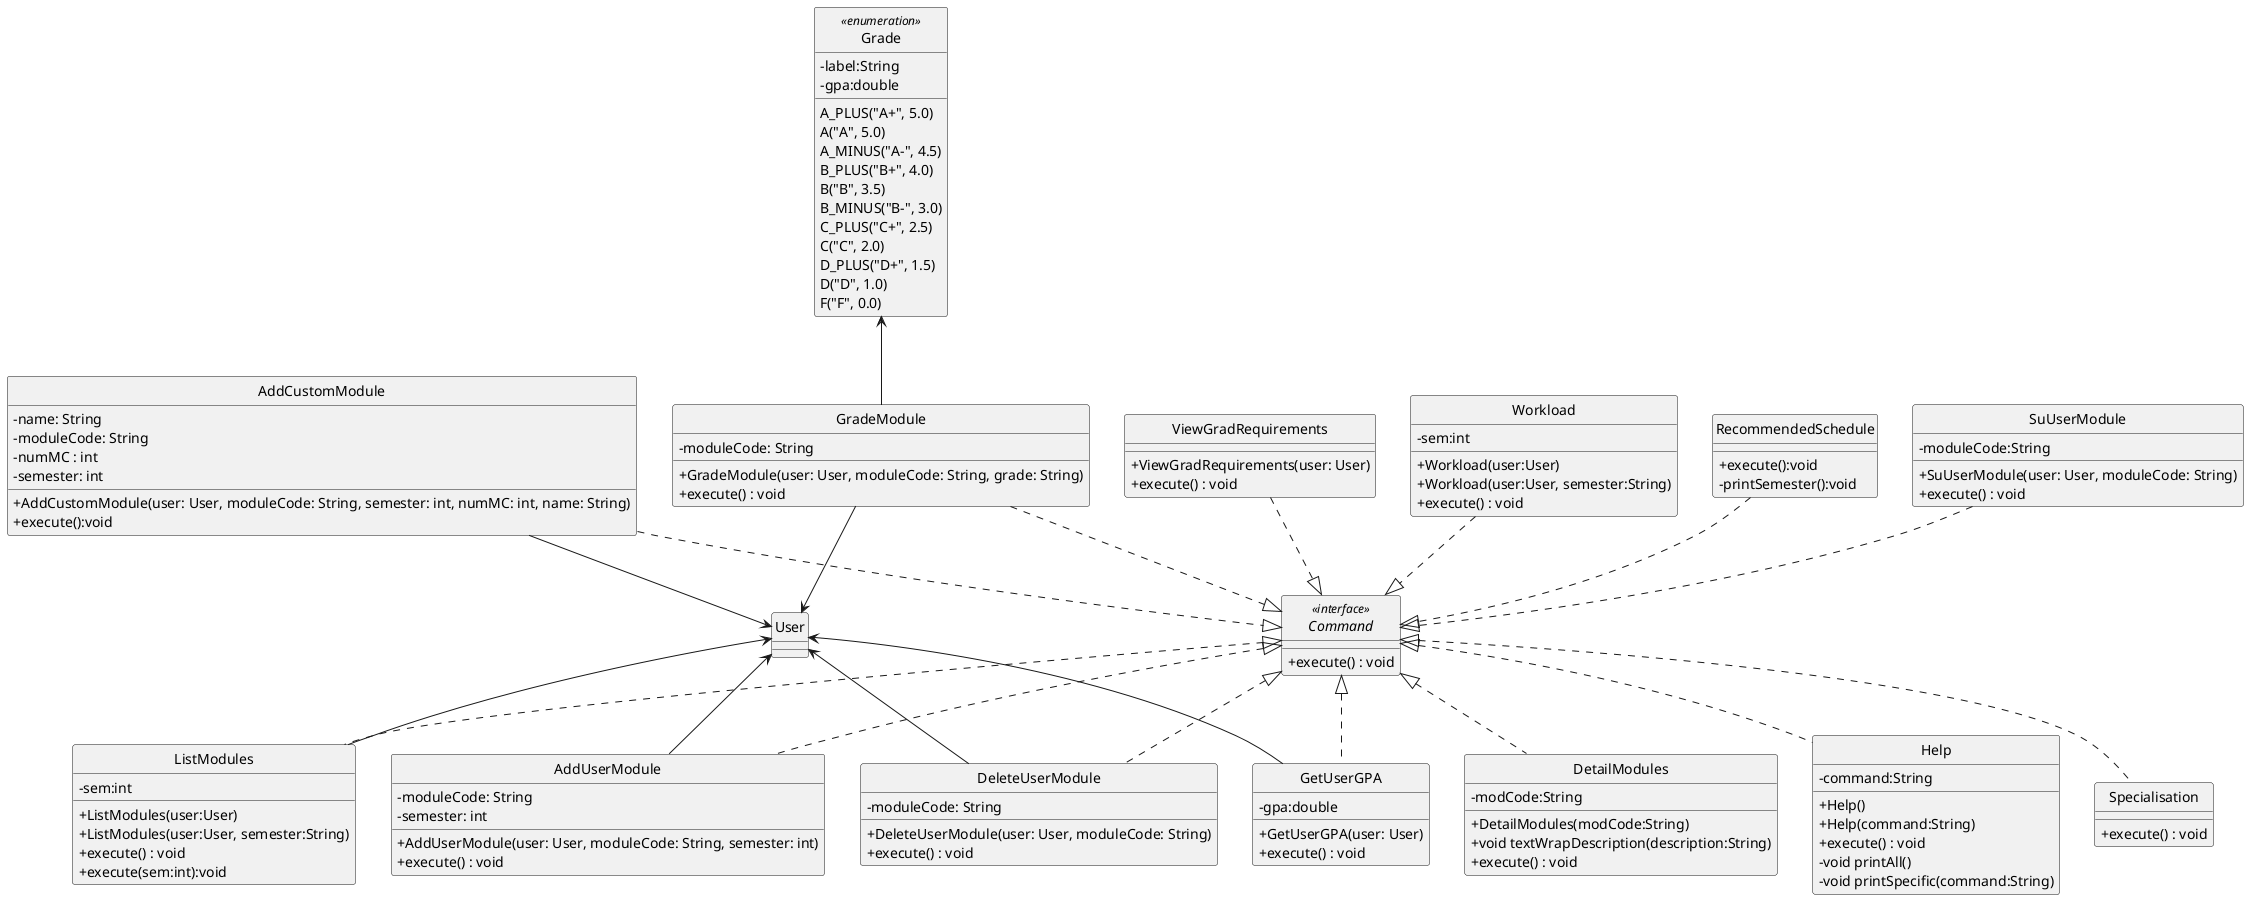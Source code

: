 @startuml
'https://plantuml.com/class-diagram
hide circle
skinparam classAttributeIconSize 0

interface Command <<interface>>{
    +  execute() : void
}
class AddUserModule {
    +AddUserModule(user: User, moduleCode: String, semester: int)
    - moduleCode: String
    - semester: int
    + execute() : void
}

class AddCustomModule {
    -name: String
    -moduleCode: String
    -numMC : int
    -semester: int
    + AddCustomModule(user: User, moduleCode: String, semester: int, numMC: int, name: String)
    + execute():void
}

class DeleteUserModule {
+ DeleteUserModule(user: User, moduleCode: String)
- moduleCode: String
    + execute() : void
}
class DetailModules {
    - modCode:String
    + DetailModules(modCode:String)
    + void textWrapDescription(description:String)
    + execute() : void
}

class GetUserGPA{
- gpa:double
+ GetUserGPA(user: User)
    + execute() : void
}
class GradeModule {
- moduleCode: String
+ GradeModule(user: User, moduleCode: String, grade: String)
    + execute() : void
}

class Help {
    - command:String
    + Help()
    + Help(command:String)
    + execute() : void
    - void printAll()
    - void printSpecific(command:String)
}


class ListModules {
    - sem:int
    + ListModules(user:User)
    + ListModules(user:User, semester:String)
    + execute() : void
    + execute(sem:int):void
}
class RecommendedSchedule {
    + execute():void
    - printSemester():void
}
class Specialisation {
+ execute() : void
}
class SuUserModule {
-moduleCode:String
+ SuUserModule(user: User, moduleCode: String)
+ execute() : void
}
class ViewGradRequirements {
+ ViewGradRequirements(user: User)
+ execute() : void
}
class Workload {
-sem:int
+Workload(user:User)
+Workload(user:User, semester:String)
+execute() : void
}

enum Grade <<enumeration>>{
-label:String
-gpa:double
    A_PLUS("A+", 5.0)
    A("A", 5.0)
    A_MINUS("A-", 4.5)
    B_PLUS("B+", 4.0)
    B("B", 3.5)
    B_MINUS("B-", 3.0)
    C_PLUS("C+", 2.5)
    C("C", 2.0)
    D_PLUS("D+", 1.5)
    D("D", 1.0)
    F("F", 0.0)
}

class User

User <-- GetUserGPA
User <--AddUserModule
AddCustomModule --> User
User <-- DeleteUserModule
User <-- ListModules

GradeModule --> User
Grade <-- GradeModule

Command <|-[dashed]- Specialisation
Command <|-[dashed]- AddUserModule

Command <|-[dashed]- DeleteUserModule
Command <|-[dashed]- DetailModules
Command <|-[dashed]- GetUserGPA
Command <|-[dashed]- ListModules

Command <|.. Help
SuUserModule -[dashed]-|> Command
GradeModule -[dashed]-|> Command
RecommendedSchedule -[dashed]-|> Command
Workload -[dashed]-|> Command
ViewGradRequirements-[dashed]-|> Command
AddCustomModule-[dashed]-|> Command


@enduml